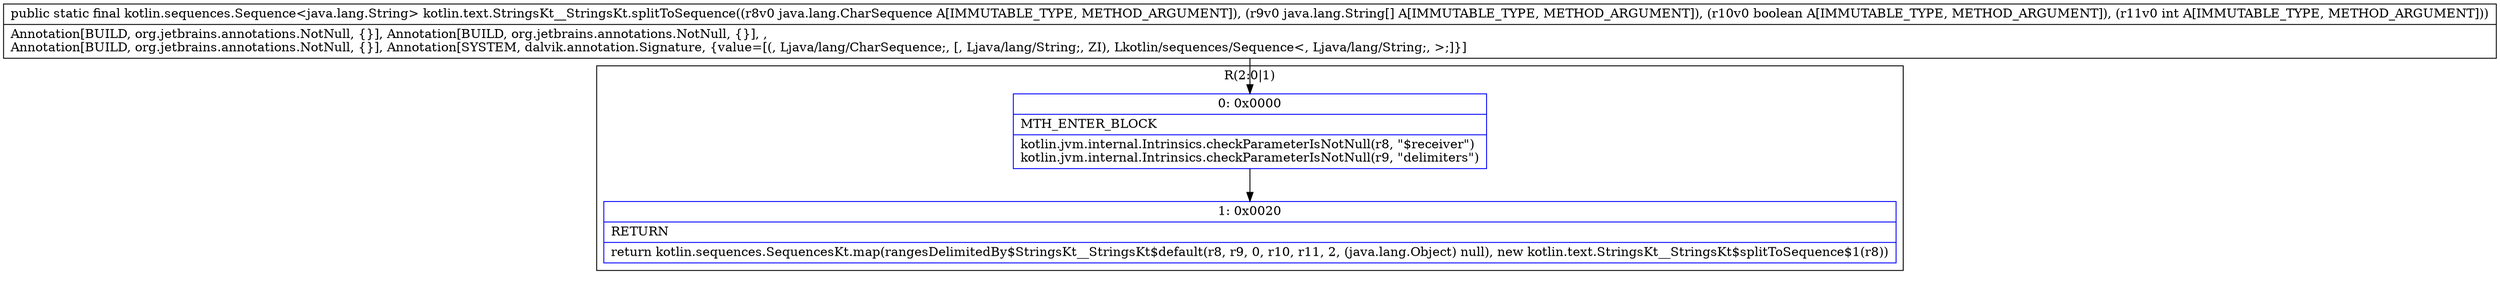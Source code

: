 digraph "CFG forkotlin.text.StringsKt__StringsKt.splitToSequence(Ljava\/lang\/CharSequence;[Ljava\/lang\/String;ZI)Lkotlin\/sequences\/Sequence;" {
subgraph cluster_Region_161877291 {
label = "R(2:0|1)";
node [shape=record,color=blue];
Node_0 [shape=record,label="{0\:\ 0x0000|MTH_ENTER_BLOCK\l|kotlin.jvm.internal.Intrinsics.checkParameterIsNotNull(r8, \"$receiver\")\lkotlin.jvm.internal.Intrinsics.checkParameterIsNotNull(r9, \"delimiters\")\l}"];
Node_1 [shape=record,label="{1\:\ 0x0020|RETURN\l|return kotlin.sequences.SequencesKt.map(rangesDelimitedBy$StringsKt__StringsKt$default(r8, r9, 0, r10, r11, 2, (java.lang.Object) null), new kotlin.text.StringsKt__StringsKt$splitToSequence$1(r8))\l}"];
}
MethodNode[shape=record,label="{public static final kotlin.sequences.Sequence\<java.lang.String\> kotlin.text.StringsKt__StringsKt.splitToSequence((r8v0 java.lang.CharSequence A[IMMUTABLE_TYPE, METHOD_ARGUMENT]), (r9v0 java.lang.String[] A[IMMUTABLE_TYPE, METHOD_ARGUMENT]), (r10v0 boolean A[IMMUTABLE_TYPE, METHOD_ARGUMENT]), (r11v0 int A[IMMUTABLE_TYPE, METHOD_ARGUMENT]))  | Annotation[BUILD, org.jetbrains.annotations.NotNull, \{\}], Annotation[BUILD, org.jetbrains.annotations.NotNull, \{\}], , \lAnnotation[BUILD, org.jetbrains.annotations.NotNull, \{\}], Annotation[SYSTEM, dalvik.annotation.Signature, \{value=[(, Ljava\/lang\/CharSequence;, [, Ljava\/lang\/String;, ZI), Lkotlin\/sequences\/Sequence\<, Ljava\/lang\/String;, \>;]\}]\l}"];
MethodNode -> Node_0;
Node_0 -> Node_1;
}

